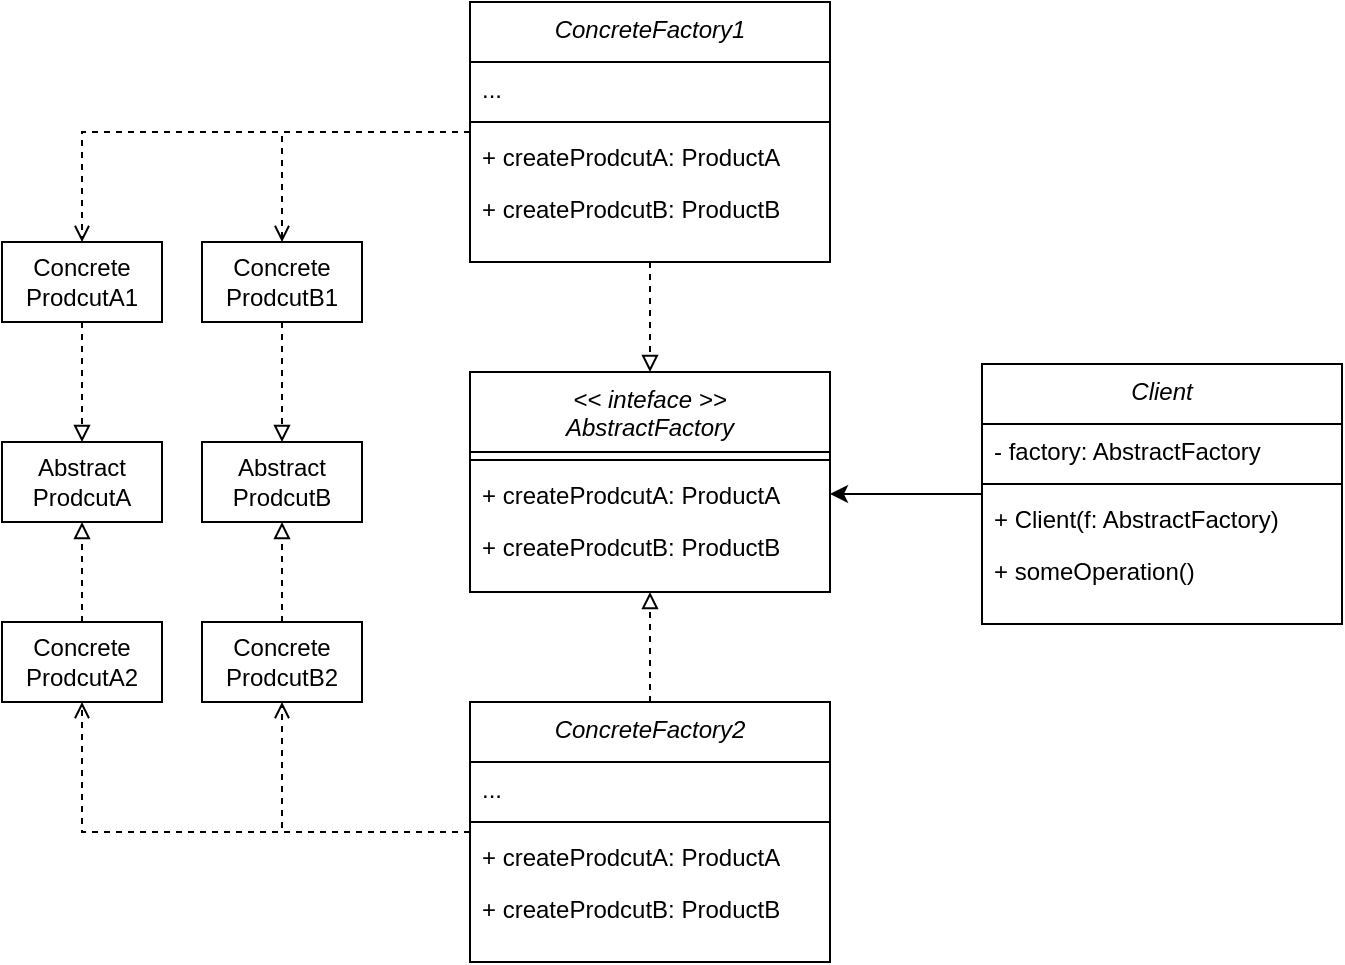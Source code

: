 <mxfile version="20.8.10" type="device"><diagram id="C5RBs43oDa-KdzZeNtuy" name="Page-1"><mxGraphModel dx="954" dy="674" grid="1" gridSize="10" guides="1" tooltips="1" connect="1" arrows="1" fold="1" page="1" pageScale="1" pageWidth="827" pageHeight="1169" math="0" shadow="0"><root><mxCell id="WIyWlLk6GJQsqaUBKTNV-0"/><mxCell id="WIyWlLk6GJQsqaUBKTNV-1" parent="WIyWlLk6GJQsqaUBKTNV-0"/><mxCell id="zkfFHV4jXpPFQw0GAbJ--0" value="&lt;&lt; inteface &gt;&gt;&#10;AbstractFactory" style="swimlane;fontStyle=2;align=center;verticalAlign=top;childLayout=stackLayout;horizontal=1;startSize=40;horizontalStack=0;resizeParent=1;resizeLast=0;collapsible=1;marginBottom=0;rounded=0;shadow=0;strokeWidth=1;swimlaneLine=1;" parent="WIyWlLk6GJQsqaUBKTNV-1" vertex="1"><mxGeometry x="324" y="205" width="180" height="110" as="geometry"><mxRectangle x="230" y="140" width="160" height="26" as="alternateBounds"/></mxGeometry></mxCell><mxCell id="zkfFHV4jXpPFQw0GAbJ--4" value="" style="line;html=1;strokeWidth=1;align=left;verticalAlign=middle;spacingTop=-1;spacingLeft=3;spacingRight=3;rotatable=0;labelPosition=right;points=[];portConstraint=eastwest;" parent="zkfFHV4jXpPFQw0GAbJ--0" vertex="1"><mxGeometry y="40" width="180" height="8" as="geometry"/></mxCell><mxCell id="zkfFHV4jXpPFQw0GAbJ--5" value="+ createProdcutA: ProductA" style="text;align=left;verticalAlign=top;spacingLeft=4;spacingRight=4;overflow=hidden;rotatable=0;points=[[0,0.5],[1,0.5]];portConstraint=eastwest;" parent="zkfFHV4jXpPFQw0GAbJ--0" vertex="1"><mxGeometry y="48" width="180" height="26" as="geometry"/></mxCell><mxCell id="qZhmMrZ-X0LNunS78Na6-14" value="+ createProdcutB: ProductB" style="text;align=left;verticalAlign=top;spacingLeft=4;spacingRight=4;overflow=hidden;rotatable=0;points=[[0,0.5],[1,0.5]];portConstraint=eastwest;" vertex="1" parent="zkfFHV4jXpPFQw0GAbJ--0"><mxGeometry y="74" width="180" height="26" as="geometry"/></mxCell><mxCell id="qZhmMrZ-X0LNunS78Na6-6" value="Abstract&lt;br&gt;ProdcutA" style="rounded=0;whiteSpace=wrap;html=1;" vertex="1" parent="WIyWlLk6GJQsqaUBKTNV-1"><mxGeometry x="90" y="240" width="80" height="40" as="geometry"/></mxCell><mxCell id="qZhmMrZ-X0LNunS78Na6-8" value="Abstract&lt;br&gt;ProdcutB" style="rounded=0;whiteSpace=wrap;html=1;" vertex="1" parent="WIyWlLk6GJQsqaUBKTNV-1"><mxGeometry x="190" y="240" width="80" height="40" as="geometry"/></mxCell><mxCell id="qZhmMrZ-X0LNunS78Na6-32" style="edgeStyle=orthogonalEdgeStyle;rounded=0;orthogonalLoop=1;jettySize=auto;html=1;entryX=0.5;entryY=0;entryDx=0;entryDy=0;dashed=1;startArrow=none;startFill=0;endArrow=block;endFill=0;" edge="1" parent="WIyWlLk6GJQsqaUBKTNV-1" source="qZhmMrZ-X0LNunS78Na6-9" target="qZhmMrZ-X0LNunS78Na6-6"><mxGeometry relative="1" as="geometry"/></mxCell><mxCell id="qZhmMrZ-X0LNunS78Na6-9" value="Concrete&lt;br&gt;ProdcutA1" style="rounded=0;whiteSpace=wrap;html=1;" vertex="1" parent="WIyWlLk6GJQsqaUBKTNV-1"><mxGeometry x="90" y="140" width="80" height="40" as="geometry"/></mxCell><mxCell id="qZhmMrZ-X0LNunS78Na6-34" style="edgeStyle=orthogonalEdgeStyle;rounded=0;orthogonalLoop=1;jettySize=auto;html=1;entryX=0.5;entryY=1;entryDx=0;entryDy=0;dashed=1;startArrow=none;startFill=0;endArrow=block;endFill=0;" edge="1" parent="WIyWlLk6GJQsqaUBKTNV-1" source="qZhmMrZ-X0LNunS78Na6-10" target="qZhmMrZ-X0LNunS78Na6-6"><mxGeometry relative="1" as="geometry"/></mxCell><mxCell id="qZhmMrZ-X0LNunS78Na6-10" value="Concrete&lt;br&gt;ProdcutA2" style="rounded=0;whiteSpace=wrap;html=1;" vertex="1" parent="WIyWlLk6GJQsqaUBKTNV-1"><mxGeometry x="90" y="330" width="80" height="40" as="geometry"/></mxCell><mxCell id="qZhmMrZ-X0LNunS78Na6-33" style="edgeStyle=orthogonalEdgeStyle;rounded=0;orthogonalLoop=1;jettySize=auto;html=1;entryX=0.5;entryY=0;entryDx=0;entryDy=0;dashed=1;startArrow=none;startFill=0;endArrow=block;endFill=0;" edge="1" parent="WIyWlLk6GJQsqaUBKTNV-1" source="qZhmMrZ-X0LNunS78Na6-11" target="qZhmMrZ-X0LNunS78Na6-8"><mxGeometry relative="1" as="geometry"/></mxCell><mxCell id="qZhmMrZ-X0LNunS78Na6-11" value="Concrete&lt;br&gt;ProdcutB1" style="rounded=0;whiteSpace=wrap;html=1;" vertex="1" parent="WIyWlLk6GJQsqaUBKTNV-1"><mxGeometry x="190" y="140" width="80" height="40" as="geometry"/></mxCell><mxCell id="qZhmMrZ-X0LNunS78Na6-35" style="edgeStyle=orthogonalEdgeStyle;rounded=0;orthogonalLoop=1;jettySize=auto;html=1;entryX=0.5;entryY=1;entryDx=0;entryDy=0;dashed=1;startArrow=none;startFill=0;endArrow=block;endFill=0;" edge="1" parent="WIyWlLk6GJQsqaUBKTNV-1" source="qZhmMrZ-X0LNunS78Na6-12" target="qZhmMrZ-X0LNunS78Na6-8"><mxGeometry relative="1" as="geometry"/></mxCell><mxCell id="qZhmMrZ-X0LNunS78Na6-12" value="Concrete&lt;br&gt;ProdcutB2" style="rounded=0;whiteSpace=wrap;html=1;" vertex="1" parent="WIyWlLk6GJQsqaUBKTNV-1"><mxGeometry x="190" y="330" width="80" height="40" as="geometry"/></mxCell><mxCell id="qZhmMrZ-X0LNunS78Na6-26" style="edgeStyle=orthogonalEdgeStyle;rounded=0;orthogonalLoop=1;jettySize=auto;html=1;entryX=0.5;entryY=0;entryDx=0;entryDy=0;dashed=1;startArrow=none;startFill=0;endArrow=open;endFill=0;" edge="1" parent="WIyWlLk6GJQsqaUBKTNV-1" source="qZhmMrZ-X0LNunS78Na6-15" target="qZhmMrZ-X0LNunS78Na6-9"><mxGeometry relative="1" as="geometry"><Array as="points"><mxPoint x="130" y="85"/></Array></mxGeometry></mxCell><mxCell id="qZhmMrZ-X0LNunS78Na6-27" style="edgeStyle=orthogonalEdgeStyle;rounded=0;orthogonalLoop=1;jettySize=auto;html=1;entryX=0.5;entryY=0;entryDx=0;entryDy=0;dashed=1;startArrow=none;startFill=0;endArrow=open;endFill=0;" edge="1" parent="WIyWlLk6GJQsqaUBKTNV-1" source="qZhmMrZ-X0LNunS78Na6-15" target="qZhmMrZ-X0LNunS78Na6-11"><mxGeometry relative="1" as="geometry"/></mxCell><mxCell id="qZhmMrZ-X0LNunS78Na6-28" style="edgeStyle=orthogonalEdgeStyle;rounded=0;orthogonalLoop=1;jettySize=auto;html=1;dashed=1;startArrow=none;startFill=0;endArrow=block;endFill=0;" edge="1" parent="WIyWlLk6GJQsqaUBKTNV-1" source="qZhmMrZ-X0LNunS78Na6-15" target="zkfFHV4jXpPFQw0GAbJ--0"><mxGeometry relative="1" as="geometry"/></mxCell><mxCell id="qZhmMrZ-X0LNunS78Na6-15" value="ConcreteFactory1" style="swimlane;fontStyle=2;align=center;verticalAlign=top;childLayout=stackLayout;horizontal=1;startSize=30;horizontalStack=0;resizeParent=1;resizeLast=0;collapsible=1;marginBottom=0;rounded=0;shadow=0;strokeWidth=1;swimlaneLine=1;" vertex="1" parent="WIyWlLk6GJQsqaUBKTNV-1"><mxGeometry x="324" y="20" width="180" height="130" as="geometry"><mxRectangle x="230" y="140" width="160" height="26" as="alternateBounds"/></mxGeometry></mxCell><mxCell id="qZhmMrZ-X0LNunS78Na6-16" value="..." style="text;align=left;verticalAlign=top;spacingLeft=4;spacingRight=4;overflow=hidden;rotatable=0;points=[[0,0.5],[1,0.5]];portConstraint=eastwest;" vertex="1" parent="qZhmMrZ-X0LNunS78Na6-15"><mxGeometry y="30" width="180" height="26" as="geometry"/></mxCell><mxCell id="qZhmMrZ-X0LNunS78Na6-17" value="" style="line;html=1;strokeWidth=1;align=left;verticalAlign=middle;spacingTop=-1;spacingLeft=3;spacingRight=3;rotatable=0;labelPosition=right;points=[];portConstraint=eastwest;" vertex="1" parent="qZhmMrZ-X0LNunS78Na6-15"><mxGeometry y="56" width="180" height="8" as="geometry"/></mxCell><mxCell id="qZhmMrZ-X0LNunS78Na6-18" value="+ createProdcutA: ProductA" style="text;align=left;verticalAlign=top;spacingLeft=4;spacingRight=4;overflow=hidden;rotatable=0;points=[[0,0.5],[1,0.5]];portConstraint=eastwest;" vertex="1" parent="qZhmMrZ-X0LNunS78Na6-15"><mxGeometry y="64" width="180" height="26" as="geometry"/></mxCell><mxCell id="qZhmMrZ-X0LNunS78Na6-19" value="+ createProdcutB: ProductB" style="text;align=left;verticalAlign=top;spacingLeft=4;spacingRight=4;overflow=hidden;rotatable=0;points=[[0,0.5],[1,0.5]];portConstraint=eastwest;" vertex="1" parent="qZhmMrZ-X0LNunS78Na6-15"><mxGeometry y="90" width="180" height="26" as="geometry"/></mxCell><mxCell id="qZhmMrZ-X0LNunS78Na6-29" style="edgeStyle=orthogonalEdgeStyle;rounded=0;orthogonalLoop=1;jettySize=auto;html=1;entryX=0.5;entryY=1;entryDx=0;entryDy=0;dashed=1;startArrow=none;startFill=0;endArrow=open;endFill=0;" edge="1" parent="WIyWlLk6GJQsqaUBKTNV-1" source="qZhmMrZ-X0LNunS78Na6-20" target="qZhmMrZ-X0LNunS78Na6-10"><mxGeometry relative="1" as="geometry"/></mxCell><mxCell id="qZhmMrZ-X0LNunS78Na6-30" style="edgeStyle=orthogonalEdgeStyle;rounded=0;orthogonalLoop=1;jettySize=auto;html=1;dashed=1;startArrow=none;startFill=0;endArrow=open;endFill=0;" edge="1" parent="WIyWlLk6GJQsqaUBKTNV-1" source="qZhmMrZ-X0LNunS78Na6-20" target="qZhmMrZ-X0LNunS78Na6-12"><mxGeometry relative="1" as="geometry"><Array as="points"><mxPoint x="230" y="435"/></Array></mxGeometry></mxCell><mxCell id="qZhmMrZ-X0LNunS78Na6-31" style="edgeStyle=orthogonalEdgeStyle;rounded=0;orthogonalLoop=1;jettySize=auto;html=1;entryX=0.5;entryY=1;entryDx=0;entryDy=0;dashed=1;startArrow=none;startFill=0;endArrow=block;endFill=0;" edge="1" parent="WIyWlLk6GJQsqaUBKTNV-1" source="qZhmMrZ-X0LNunS78Na6-20" target="zkfFHV4jXpPFQw0GAbJ--0"><mxGeometry relative="1" as="geometry"/></mxCell><mxCell id="qZhmMrZ-X0LNunS78Na6-20" value="ConcreteFactory2" style="swimlane;fontStyle=2;align=center;verticalAlign=top;childLayout=stackLayout;horizontal=1;startSize=30;horizontalStack=0;resizeParent=1;resizeLast=0;collapsible=1;marginBottom=0;rounded=0;shadow=0;strokeWidth=1;swimlaneLine=1;" vertex="1" parent="WIyWlLk6GJQsqaUBKTNV-1"><mxGeometry x="324" y="370" width="180" height="130" as="geometry"><mxRectangle x="230" y="140" width="160" height="26" as="alternateBounds"/></mxGeometry></mxCell><mxCell id="qZhmMrZ-X0LNunS78Na6-21" value="..." style="text;align=left;verticalAlign=top;spacingLeft=4;spacingRight=4;overflow=hidden;rotatable=0;points=[[0,0.5],[1,0.5]];portConstraint=eastwest;" vertex="1" parent="qZhmMrZ-X0LNunS78Na6-20"><mxGeometry y="30" width="180" height="26" as="geometry"/></mxCell><mxCell id="qZhmMrZ-X0LNunS78Na6-22" value="" style="line;html=1;strokeWidth=1;align=left;verticalAlign=middle;spacingTop=-1;spacingLeft=3;spacingRight=3;rotatable=0;labelPosition=right;points=[];portConstraint=eastwest;" vertex="1" parent="qZhmMrZ-X0LNunS78Na6-20"><mxGeometry y="56" width="180" height="8" as="geometry"/></mxCell><mxCell id="qZhmMrZ-X0LNunS78Na6-23" value="+ createProdcutA: ProductA" style="text;align=left;verticalAlign=top;spacingLeft=4;spacingRight=4;overflow=hidden;rotatable=0;points=[[0,0.5],[1,0.5]];portConstraint=eastwest;" vertex="1" parent="qZhmMrZ-X0LNunS78Na6-20"><mxGeometry y="64" width="180" height="26" as="geometry"/></mxCell><mxCell id="qZhmMrZ-X0LNunS78Na6-24" value="+ createProdcutB: ProductB" style="text;align=left;verticalAlign=top;spacingLeft=4;spacingRight=4;overflow=hidden;rotatable=0;points=[[0,0.5],[1,0.5]];portConstraint=eastwest;" vertex="1" parent="qZhmMrZ-X0LNunS78Na6-20"><mxGeometry y="90" width="180" height="26" as="geometry"/></mxCell><mxCell id="qZhmMrZ-X0LNunS78Na6-41" style="edgeStyle=orthogonalEdgeStyle;rounded=0;orthogonalLoop=1;jettySize=auto;html=1;entryX=1;entryY=0.5;entryDx=0;entryDy=0;startArrow=none;startFill=0;endArrow=classic;endFill=1;" edge="1" parent="WIyWlLk6GJQsqaUBKTNV-1" source="qZhmMrZ-X0LNunS78Na6-36" target="zkfFHV4jXpPFQw0GAbJ--5"><mxGeometry relative="1" as="geometry"/></mxCell><mxCell id="qZhmMrZ-X0LNunS78Na6-36" value="Client" style="swimlane;fontStyle=2;align=center;verticalAlign=top;childLayout=stackLayout;horizontal=1;startSize=30;horizontalStack=0;resizeParent=1;resizeLast=0;collapsible=1;marginBottom=0;rounded=0;shadow=0;strokeWidth=1;swimlaneLine=1;" vertex="1" parent="WIyWlLk6GJQsqaUBKTNV-1"><mxGeometry x="580" y="201" width="180" height="130" as="geometry"><mxRectangle x="230" y="140" width="160" height="26" as="alternateBounds"/></mxGeometry></mxCell><mxCell id="qZhmMrZ-X0LNunS78Na6-37" value="- factory: AbstractFactory" style="text;align=left;verticalAlign=top;spacingLeft=4;spacingRight=4;overflow=hidden;rotatable=0;points=[[0,0.5],[1,0.5]];portConstraint=eastwest;" vertex="1" parent="qZhmMrZ-X0LNunS78Na6-36"><mxGeometry y="30" width="180" height="26" as="geometry"/></mxCell><mxCell id="qZhmMrZ-X0LNunS78Na6-38" value="" style="line;html=1;strokeWidth=1;align=left;verticalAlign=middle;spacingTop=-1;spacingLeft=3;spacingRight=3;rotatable=0;labelPosition=right;points=[];portConstraint=eastwest;" vertex="1" parent="qZhmMrZ-X0LNunS78Na6-36"><mxGeometry y="56" width="180" height="8" as="geometry"/></mxCell><mxCell id="qZhmMrZ-X0LNunS78Na6-39" value="+ Client(f: AbstractFactory)" style="text;align=left;verticalAlign=top;spacingLeft=4;spacingRight=4;overflow=hidden;rotatable=0;points=[[0,0.5],[1,0.5]];portConstraint=eastwest;" vertex="1" parent="qZhmMrZ-X0LNunS78Na6-36"><mxGeometry y="64" width="180" height="26" as="geometry"/></mxCell><mxCell id="qZhmMrZ-X0LNunS78Na6-40" value="+ someOperation()" style="text;align=left;verticalAlign=top;spacingLeft=4;spacingRight=4;overflow=hidden;rotatable=0;points=[[0,0.5],[1,0.5]];portConstraint=eastwest;" vertex="1" parent="qZhmMrZ-X0LNunS78Na6-36"><mxGeometry y="90" width="180" height="26" as="geometry"/></mxCell></root></mxGraphModel></diagram></mxfile>